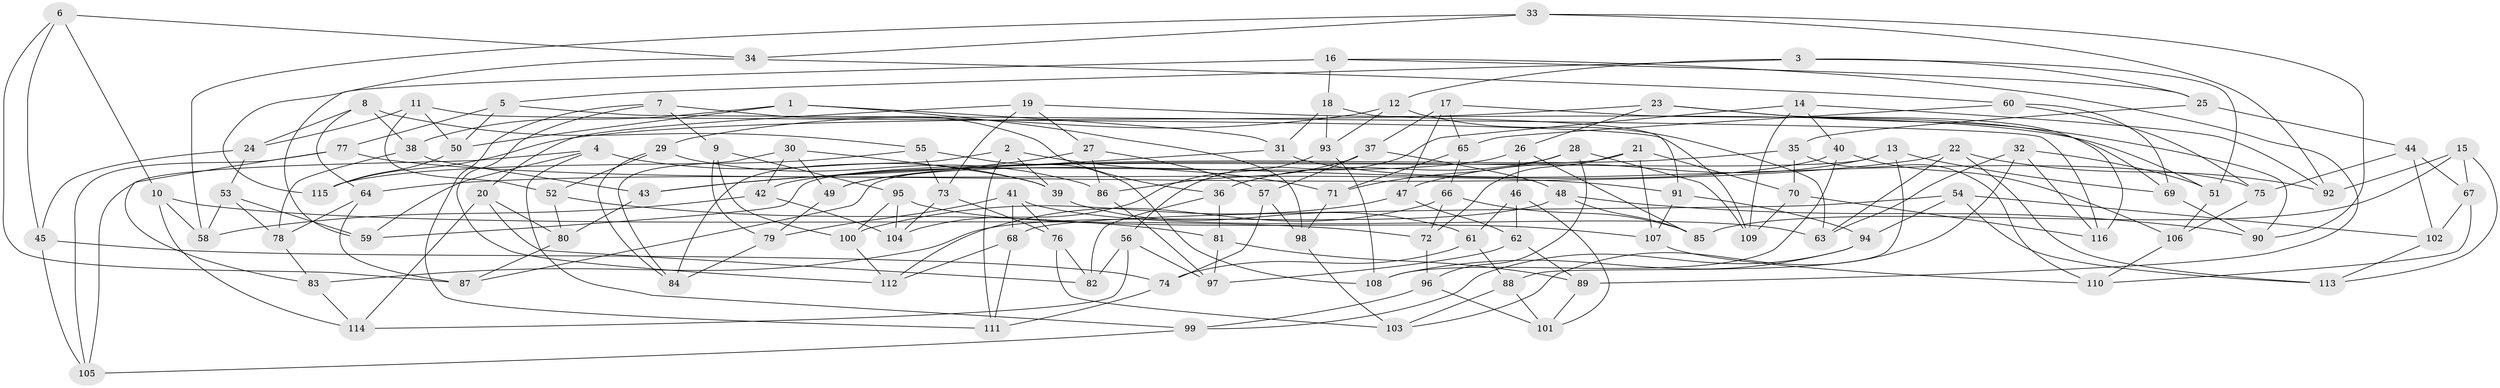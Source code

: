 // Generated by graph-tools (version 1.1) at 2025/38/03/09/25 02:38:13]
// undirected, 116 vertices, 232 edges
graph export_dot {
graph [start="1"]
  node [color=gray90,style=filled];
  1;
  2;
  3;
  4;
  5;
  6;
  7;
  8;
  9;
  10;
  11;
  12;
  13;
  14;
  15;
  16;
  17;
  18;
  19;
  20;
  21;
  22;
  23;
  24;
  25;
  26;
  27;
  28;
  29;
  30;
  31;
  32;
  33;
  34;
  35;
  36;
  37;
  38;
  39;
  40;
  41;
  42;
  43;
  44;
  45;
  46;
  47;
  48;
  49;
  50;
  51;
  52;
  53;
  54;
  55;
  56;
  57;
  58;
  59;
  60;
  61;
  62;
  63;
  64;
  65;
  66;
  67;
  68;
  69;
  70;
  71;
  72;
  73;
  74;
  75;
  76;
  77;
  78;
  79;
  80;
  81;
  82;
  83;
  84;
  85;
  86;
  87;
  88;
  89;
  90;
  91;
  92;
  93;
  94;
  95;
  96;
  97;
  98;
  99;
  100;
  101;
  102;
  103;
  104;
  105;
  106;
  107;
  108;
  109;
  110;
  111;
  112;
  113;
  114;
  115;
  116;
  1 -- 31;
  1 -- 38;
  1 -- 50;
  1 -- 98;
  2 -- 111;
  2 -- 39;
  2 -- 84;
  2 -- 71;
  3 -- 5;
  3 -- 25;
  3 -- 51;
  3 -- 12;
  4 -- 39;
  4 -- 105;
  4 -- 59;
  4 -- 99;
  5 -- 77;
  5 -- 116;
  5 -- 50;
  6 -- 87;
  6 -- 34;
  6 -- 45;
  6 -- 10;
  7 -- 112;
  7 -- 9;
  7 -- 36;
  7 -- 111;
  8 -- 38;
  8 -- 24;
  8 -- 64;
  8 -- 55;
  9 -- 95;
  9 -- 79;
  9 -- 100;
  10 -- 114;
  10 -- 72;
  10 -- 58;
  11 -- 50;
  11 -- 24;
  11 -- 109;
  11 -- 52;
  12 -- 93;
  12 -- 63;
  12 -- 29;
  13 -- 87;
  13 -- 88;
  13 -- 69;
  13 -- 47;
  14 -- 109;
  14 -- 40;
  14 -- 56;
  14 -- 92;
  15 -- 85;
  15 -- 67;
  15 -- 92;
  15 -- 113;
  16 -- 89;
  16 -- 59;
  16 -- 18;
  16 -- 25;
  17 -- 47;
  17 -- 69;
  17 -- 65;
  17 -- 37;
  18 -- 93;
  18 -- 31;
  18 -- 91;
  19 -- 73;
  19 -- 27;
  19 -- 20;
  19 -- 51;
  20 -- 82;
  20 -- 114;
  20 -- 80;
  21 -- 72;
  21 -- 107;
  21 -- 70;
  21 -- 59;
  22 -- 64;
  22 -- 113;
  22 -- 92;
  22 -- 63;
  23 -- 115;
  23 -- 26;
  23 -- 116;
  23 -- 90;
  24 -- 53;
  24 -- 45;
  25 -- 35;
  25 -- 44;
  26 -- 46;
  26 -- 85;
  26 -- 42;
  27 -- 43;
  27 -- 57;
  27 -- 86;
  28 -- 71;
  28 -- 96;
  28 -- 109;
  28 -- 36;
  29 -- 52;
  29 -- 84;
  29 -- 86;
  30 -- 49;
  30 -- 84;
  30 -- 39;
  30 -- 42;
  31 -- 43;
  31 -- 75;
  32 -- 63;
  32 -- 103;
  32 -- 51;
  32 -- 116;
  33 -- 34;
  33 -- 58;
  33 -- 92;
  33 -- 90;
  34 -- 115;
  34 -- 60;
  35 -- 110;
  35 -- 49;
  35 -- 70;
  36 -- 81;
  36 -- 82;
  37 -- 48;
  37 -- 57;
  37 -- 86;
  38 -- 78;
  38 -- 43;
  39 -- 61;
  40 -- 106;
  40 -- 49;
  40 -- 108;
  41 -- 76;
  41 -- 68;
  41 -- 63;
  41 -- 79;
  42 -- 58;
  42 -- 104;
  43 -- 80;
  44 -- 102;
  44 -- 67;
  44 -- 75;
  45 -- 105;
  45 -- 74;
  46 -- 61;
  46 -- 62;
  46 -- 101;
  47 -- 100;
  47 -- 62;
  48 -- 85;
  48 -- 83;
  48 -- 90;
  49 -- 79;
  50 -- 115;
  51 -- 106;
  52 -- 80;
  52 -- 81;
  53 -- 59;
  53 -- 58;
  53 -- 78;
  54 -- 68;
  54 -- 94;
  54 -- 113;
  54 -- 102;
  55 -- 108;
  55 -- 73;
  55 -- 115;
  56 -- 82;
  56 -- 114;
  56 -- 97;
  57 -- 74;
  57 -- 98;
  60 -- 69;
  60 -- 65;
  60 -- 75;
  61 -- 74;
  61 -- 88;
  62 -- 97;
  62 -- 89;
  64 -- 78;
  64 -- 87;
  65 -- 66;
  65 -- 71;
  66 -- 72;
  66 -- 112;
  66 -- 85;
  67 -- 110;
  67 -- 102;
  68 -- 112;
  68 -- 111;
  69 -- 90;
  70 -- 109;
  70 -- 116;
  71 -- 98;
  72 -- 96;
  73 -- 76;
  73 -- 104;
  74 -- 111;
  75 -- 106;
  76 -- 82;
  76 -- 103;
  77 -- 105;
  77 -- 91;
  77 -- 83;
  78 -- 83;
  79 -- 84;
  80 -- 87;
  81 -- 89;
  81 -- 97;
  83 -- 114;
  86 -- 97;
  88 -- 101;
  88 -- 103;
  89 -- 101;
  91 -- 94;
  91 -- 107;
  93 -- 104;
  93 -- 108;
  94 -- 108;
  94 -- 99;
  95 -- 100;
  95 -- 107;
  95 -- 104;
  96 -- 99;
  96 -- 101;
  98 -- 103;
  99 -- 105;
  100 -- 112;
  102 -- 113;
  106 -- 110;
  107 -- 110;
}
